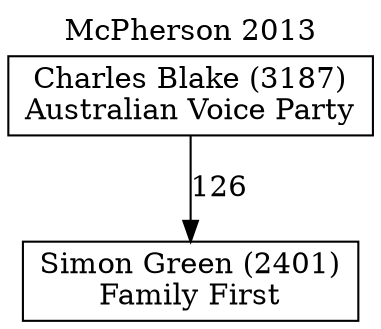 // House preference flow
digraph "Simon Green (2401)_McPherson_2013" {
	graph [label="McPherson 2013" labelloc=t mclimit=10]
	node [shape=box]
	"Simon Green (2401)" [label="Simon Green (2401)
Family First"]
	"Charles Blake (3187)" [label="Charles Blake (3187)
Australian Voice Party"]
	"Charles Blake (3187)" -> "Simon Green (2401)" [label=126]
}

